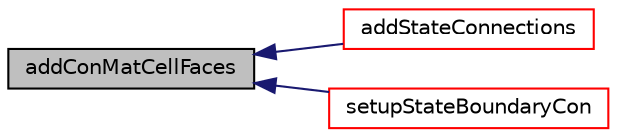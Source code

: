 digraph "addConMatCellFaces"
{
  bgcolor="transparent";
  edge [fontname="Helvetica",fontsize="10",labelfontname="Helvetica",labelfontsize="10"];
  node [fontname="Helvetica",fontsize="10",shape=record];
  rankdir="LR";
  Node165 [label="addConMatCellFaces",height=0.2,width=0.4,color="black", fillcolor="grey75", style="filled", fontcolor="black"];
  Node165 -> Node166 [dir="back",color="midnightblue",fontsize="10",style="solid",fontname="Helvetica"];
  Node166 [label="addStateConnections",height=0.2,width=0.4,color="red",URL="$classFoam_1_1DAJacCon.html#a9dd95e527ffe4ab41fa36bb746e5f2aa",tooltip="a high-level function to add connected state column indices to the connectivity matrix ..."];
  Node165 -> Node173 [dir="back",color="midnightblue",fontsize="10",style="solid",fontname="Helvetica"];
  Node173 [label="setupStateBoundaryCon",height=0.2,width=0.4,color="red",URL="$classFoam_1_1DAJacCon.html#aa3634adc32833f151b9489b57320ecd4",tooltip="calculate DAJacCon::stateBoundaryCon_ "];
}
